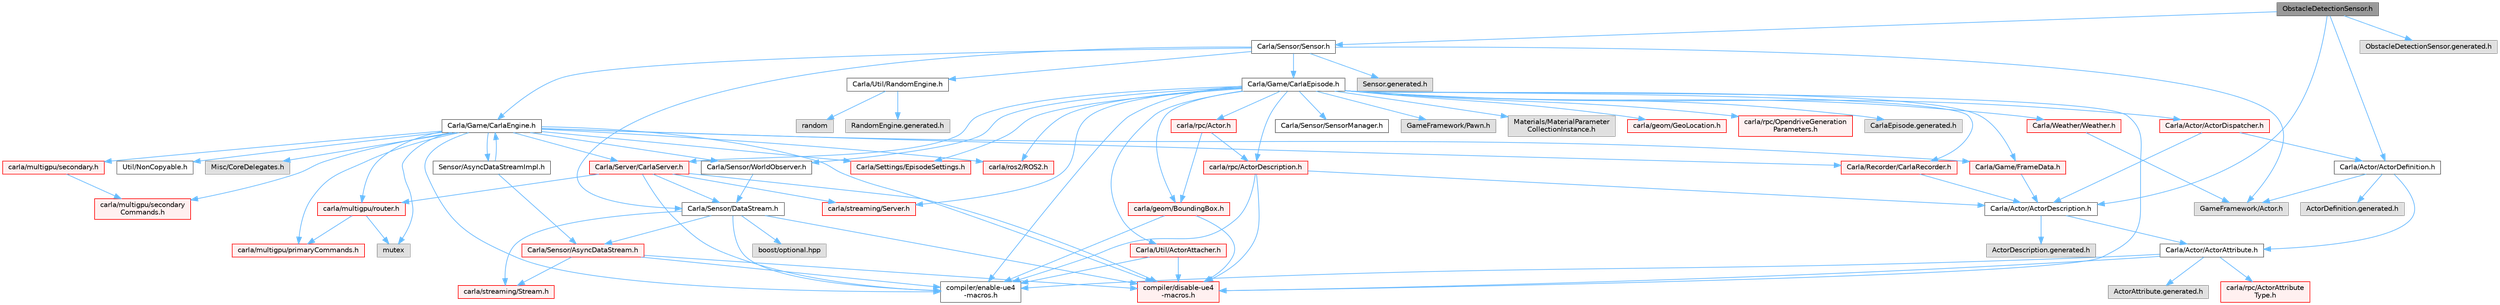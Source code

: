 digraph "ObstacleDetectionSensor.h"
{
 // INTERACTIVE_SVG=YES
 // LATEX_PDF_SIZE
  bgcolor="transparent";
  edge [fontname=Helvetica,fontsize=10,labelfontname=Helvetica,labelfontsize=10];
  node [fontname=Helvetica,fontsize=10,shape=box,height=0.2,width=0.4];
  Node1 [id="Node000001",label="ObstacleDetectionSensor.h",height=0.2,width=0.4,color="gray40", fillcolor="grey60", style="filled", fontcolor="black",tooltip=" "];
  Node1 -> Node2 [id="edge1_Node000001_Node000002",color="steelblue1",style="solid",tooltip=" "];
  Node2 [id="Node000002",label="Carla/Sensor/Sensor.h",height=0.2,width=0.4,color="grey40", fillcolor="white", style="filled",URL="$d7/d7d/Unreal_2CarlaUE4_2Plugins_2Carla_2Source_2Carla_2Sensor_2Sensor_8h.html",tooltip=" "];
  Node2 -> Node3 [id="edge2_Node000002_Node000003",color="steelblue1",style="solid",tooltip=" "];
  Node3 [id="Node000003",label="Carla/Game/CarlaEpisode.h",height=0.2,width=0.4,color="grey40", fillcolor="white", style="filled",URL="$de/db8/CarlaEpisode_8h.html",tooltip=" "];
  Node3 -> Node4 [id="edge3_Node000003_Node000004",color="steelblue1",style="solid",tooltip=" "];
  Node4 [id="Node000004",label="Carla/Actor/ActorDispatcher.h",height=0.2,width=0.4,color="red", fillcolor="#FFF0F0", style="filled",URL="$dc/ddc/ActorDispatcher_8h.html",tooltip=" "];
  Node4 -> Node5 [id="edge4_Node000004_Node000005",color="steelblue1",style="solid",tooltip=" "];
  Node5 [id="Node000005",label="Carla/Actor/ActorDefinition.h",height=0.2,width=0.4,color="grey40", fillcolor="white", style="filled",URL="$d0/d65/Unreal_2CarlaUE4_2Plugins_2Carla_2Source_2Carla_2Actor_2ActorDefinition_8h.html",tooltip=" "];
  Node5 -> Node6 [id="edge5_Node000005_Node000006",color="steelblue1",style="solid",tooltip=" "];
  Node6 [id="Node000006",label="Carla/Actor/ActorAttribute.h",height=0.2,width=0.4,color="grey40", fillcolor="white", style="filled",URL="$d6/d1a/Unreal_2CarlaUE4_2Plugins_2Carla_2Source_2Carla_2Actor_2ActorAttribute_8h.html",tooltip=" "];
  Node6 -> Node7 [id="edge6_Node000006_Node000007",color="steelblue1",style="solid",tooltip=" "];
  Node7 [id="Node000007",label="compiler/disable-ue4\l-macros.h",height=0.2,width=0.4,color="red", fillcolor="#FFF0F0", style="filled",URL="$d2/d02/disable-ue4-macros_8h.html",tooltip=" "];
  Node6 -> Node12 [id="edge7_Node000006_Node000012",color="steelblue1",style="solid",tooltip=" "];
  Node12 [id="Node000012",label="carla/rpc/ActorAttribute\lType.h",height=0.2,width=0.4,color="red", fillcolor="#FFF0F0", style="filled",URL="$d8/d81/ActorAttributeType_8h.html",tooltip=" "];
  Node6 -> Node14 [id="edge8_Node000006_Node000014",color="steelblue1",style="solid",tooltip=" "];
  Node14 [id="Node000014",label="compiler/enable-ue4\l-macros.h",height=0.2,width=0.4,color="grey40", fillcolor="white", style="filled",URL="$d9/da2/enable-ue4-macros_8h.html",tooltip=" "];
  Node6 -> Node15 [id="edge9_Node000006_Node000015",color="steelblue1",style="solid",tooltip=" "];
  Node15 [id="Node000015",label="ActorAttribute.generated.h",height=0.2,width=0.4,color="grey60", fillcolor="#E0E0E0", style="filled",tooltip=" "];
  Node5 -> Node16 [id="edge10_Node000005_Node000016",color="steelblue1",style="solid",tooltip=" "];
  Node16 [id="Node000016",label="GameFramework/Actor.h",height=0.2,width=0.4,color="grey60", fillcolor="#E0E0E0", style="filled",tooltip=" "];
  Node5 -> Node17 [id="edge11_Node000005_Node000017",color="steelblue1",style="solid",tooltip=" "];
  Node17 [id="Node000017",label="ActorDefinition.generated.h",height=0.2,width=0.4,color="grey60", fillcolor="#E0E0E0", style="filled",tooltip=" "];
  Node4 -> Node18 [id="edge12_Node000004_Node000018",color="steelblue1",style="solid",tooltip=" "];
  Node18 [id="Node000018",label="Carla/Actor/ActorDescription.h",height=0.2,width=0.4,color="grey40", fillcolor="white", style="filled",URL="$d4/de6/Unreal_2CarlaUE4_2Plugins_2Carla_2Source_2Carla_2Actor_2ActorDescription_8h.html",tooltip=" "];
  Node18 -> Node6 [id="edge13_Node000018_Node000006",color="steelblue1",style="solid",tooltip=" "];
  Node18 -> Node19 [id="edge14_Node000018_Node000019",color="steelblue1",style="solid",tooltip=" "];
  Node19 [id="Node000019",label="ActorDescription.generated.h",height=0.2,width=0.4,color="grey60", fillcolor="#E0E0E0", style="filled",tooltip=" "];
  Node3 -> Node209 [id="edge15_Node000003_Node000209",color="steelblue1",style="solid",tooltip=" "];
  Node209 [id="Node000209",label="Carla/Recorder/CarlaRecorder.h",height=0.2,width=0.4,color="red", fillcolor="#FFF0F0", style="filled",URL="$d9/d6a/CarlaRecorder_8h.html",tooltip=" "];
  Node209 -> Node18 [id="edge16_Node000209_Node000018",color="steelblue1",style="solid",tooltip=" "];
  Node3 -> Node240 [id="edge17_Node000003_Node000240",color="steelblue1",style="solid",tooltip=" "];
  Node240 [id="Node000240",label="Carla/Sensor/WorldObserver.h",height=0.2,width=0.4,color="grey40", fillcolor="white", style="filled",URL="$d8/deb/WorldObserver_8h.html",tooltip=" "];
  Node240 -> Node81 [id="edge18_Node000240_Node000081",color="steelblue1",style="solid",tooltip=" "];
  Node81 [id="Node000081",label="Carla/Sensor/DataStream.h",height=0.2,width=0.4,color="grey40", fillcolor="white", style="filled",URL="$da/dd9/DataStream_8h.html",tooltip=" "];
  Node81 -> Node82 [id="edge19_Node000081_Node000082",color="steelblue1",style="solid",tooltip=" "];
  Node82 [id="Node000082",label="Carla/Sensor/AsyncDataStream.h",height=0.2,width=0.4,color="red", fillcolor="#FFF0F0", style="filled",URL="$d9/d4d/AsyncDataStream_8h.html",tooltip=" "];
  Node82 -> Node7 [id="edge20_Node000082_Node000007",color="steelblue1",style="solid",tooltip=" "];
  Node82 -> Node138 [id="edge21_Node000082_Node000138",color="steelblue1",style="solid",tooltip=" "];
  Node138 [id="Node000138",label="carla/streaming/Stream.h",height=0.2,width=0.4,color="red", fillcolor="#FFF0F0", style="filled",URL="$de/dd1/Stream_8h.html",tooltip=" "];
  Node82 -> Node14 [id="edge22_Node000082_Node000014",color="steelblue1",style="solid",tooltip=" "];
  Node81 -> Node7 [id="edge23_Node000081_Node000007",color="steelblue1",style="solid",tooltip=" "];
  Node81 -> Node138 [id="edge24_Node000081_Node000138",color="steelblue1",style="solid",tooltip=" "];
  Node81 -> Node165 [id="edge25_Node000081_Node000165",color="steelblue1",style="solid",tooltip=" "];
  Node165 [id="Node000165",label="boost/optional.hpp",height=0.2,width=0.4,color="grey60", fillcolor="#E0E0E0", style="filled",tooltip=" "];
  Node81 -> Node14 [id="edge26_Node000081_Node000014",color="steelblue1",style="solid",tooltip=" "];
  Node3 -> Node241 [id="edge27_Node000003_Node000241",color="steelblue1",style="solid",tooltip=" "];
  Node241 [id="Node000241",label="Carla/Server/CarlaServer.h",height=0.2,width=0.4,color="red", fillcolor="#FFF0F0", style="filled",URL="$d0/d35/CarlaServer_8h.html",tooltip=" "];
  Node241 -> Node81 [id="edge28_Node000241_Node000081",color="steelblue1",style="solid",tooltip=" "];
  Node241 -> Node7 [id="edge29_Node000241_Node000007",color="steelblue1",style="solid",tooltip=" "];
  Node241 -> Node242 [id="edge30_Node000241_Node000242",color="steelblue1",style="solid",tooltip=" "];
  Node242 [id="Node000242",label="carla/multigpu/router.h",height=0.2,width=0.4,color="red", fillcolor="#FFF0F0", style="filled",URL="$da/db7/router_8h.html",tooltip=" "];
  Node242 -> Node251 [id="edge31_Node000242_Node000251",color="steelblue1",style="solid",tooltip=" "];
  Node251 [id="Node000251",label="carla/multigpu/primaryCommands.h",height=0.2,width=0.4,color="red", fillcolor="#FFF0F0", style="filled",URL="$dd/dbf/primaryCommands_8h.html",tooltip=" "];
  Node242 -> Node162 [id="edge32_Node000242_Node000162",color="steelblue1",style="solid",tooltip=" "];
  Node162 [id="Node000162",label="mutex",height=0.2,width=0.4,color="grey60", fillcolor="#E0E0E0", style="filled",tooltip=" "];
  Node241 -> Node253 [id="edge33_Node000241_Node000253",color="steelblue1",style="solid",tooltip=" "];
  Node253 [id="Node000253",label="carla/streaming/Server.h",height=0.2,width=0.4,color="red", fillcolor="#FFF0F0", style="filled",URL="$d8/df6/streaming_2Server_8h.html",tooltip=" "];
  Node241 -> Node14 [id="edge34_Node000241_Node000014",color="steelblue1",style="solid",tooltip=" "];
  Node3 -> Node257 [id="edge35_Node000003_Node000257",color="steelblue1",style="solid",tooltip=" "];
  Node257 [id="Node000257",label="Carla/Settings/EpisodeSettings.h",height=0.2,width=0.4,color="red", fillcolor="#FFF0F0", style="filled",URL="$d8/d64/Unreal_2CarlaUE4_2Plugins_2Carla_2Source_2Carla_2Settings_2EpisodeSettings_8h.html",tooltip=" "];
  Node3 -> Node259 [id="edge36_Node000003_Node000259",color="steelblue1",style="solid",tooltip=" "];
  Node259 [id="Node000259",label="Carla/Util/ActorAttacher.h",height=0.2,width=0.4,color="red", fillcolor="#FFF0F0", style="filled",URL="$d6/d68/ActorAttacher_8h.html",tooltip=" "];
  Node259 -> Node7 [id="edge37_Node000259_Node000007",color="steelblue1",style="solid",tooltip=" "];
  Node259 -> Node14 [id="edge38_Node000259_Node000014",color="steelblue1",style="solid",tooltip=" "];
  Node3 -> Node262 [id="edge39_Node000003_Node000262",color="steelblue1",style="solid",tooltip=" "];
  Node262 [id="Node000262",label="Carla/Weather/Weather.h",height=0.2,width=0.4,color="red", fillcolor="#FFF0F0", style="filled",URL="$d5/d65/Weather_8h.html",tooltip=" "];
  Node262 -> Node16 [id="edge40_Node000262_Node000016",color="steelblue1",style="solid",tooltip=" "];
  Node3 -> Node266 [id="edge41_Node000003_Node000266",color="steelblue1",style="solid",tooltip=" "];
  Node266 [id="Node000266",label="Carla/Game/FrameData.h",height=0.2,width=0.4,color="red", fillcolor="#FFF0F0", style="filled",URL="$d2/df1/FrameData_8h.html",tooltip=" "];
  Node266 -> Node18 [id="edge42_Node000266_Node000018",color="steelblue1",style="solid",tooltip=" "];
  Node3 -> Node325 [id="edge43_Node000003_Node000325",color="steelblue1",style="solid",tooltip=" "];
  Node325 [id="Node000325",label="Carla/Sensor/SensorManager.h",height=0.2,width=0.4,color="grey40", fillcolor="white", style="filled",URL="$dc/dbf/SensorManager_8h.html",tooltip=" "];
  Node3 -> Node326 [id="edge44_Node000003_Node000326",color="steelblue1",style="solid",tooltip=" "];
  Node326 [id="Node000326",label="GameFramework/Pawn.h",height=0.2,width=0.4,color="grey60", fillcolor="#E0E0E0", style="filled",tooltip=" "];
  Node3 -> Node327 [id="edge45_Node000003_Node000327",color="steelblue1",style="solid",tooltip=" "];
  Node327 [id="Node000327",label="Materials/MaterialParameter\lCollectionInstance.h",height=0.2,width=0.4,color="grey60", fillcolor="#E0E0E0", style="filled",tooltip=" "];
  Node3 -> Node7 [id="edge46_Node000003_Node000007",color="steelblue1",style="solid",tooltip=" "];
  Node3 -> Node44 [id="edge47_Node000003_Node000044",color="steelblue1",style="solid",tooltip=" "];
  Node44 [id="Node000044",label="carla/geom/BoundingBox.h",height=0.2,width=0.4,color="red", fillcolor="#FFF0F0", style="filled",URL="$d2/dfe/LibCarla_2source_2carla_2geom_2BoundingBox_8h.html",tooltip=" "];
  Node44 -> Node14 [id="edge48_Node000044_Node000014",color="steelblue1",style="solid",tooltip=" "];
  Node44 -> Node7 [id="edge49_Node000044_Node000007",color="steelblue1",style="solid",tooltip=" "];
  Node3 -> Node116 [id="edge50_Node000003_Node000116",color="steelblue1",style="solid",tooltip=" "];
  Node116 [id="Node000116",label="carla/geom/GeoLocation.h",height=0.2,width=0.4,color="red", fillcolor="#FFF0F0", style="filled",URL="$d7/d86/GeoLocation_8h.html",tooltip=" "];
  Node3 -> Node94 [id="edge51_Node000003_Node000094",color="steelblue1",style="solid",tooltip=" "];
  Node94 [id="Node000094",label="carla/ros2/ROS2.h",height=0.2,width=0.4,color="red", fillcolor="#FFF0F0", style="filled",URL="$da/db8/ROS2_8h.html",tooltip=" "];
  Node3 -> Node43 [id="edge52_Node000003_Node000043",color="steelblue1",style="solid",tooltip=" "];
  Node43 [id="Node000043",label="carla/rpc/Actor.h",height=0.2,width=0.4,color="red", fillcolor="#FFF0F0", style="filled",URL="$d8/d73/rpc_2Actor_8h.html",tooltip=" "];
  Node43 -> Node44 [id="edge53_Node000043_Node000044",color="steelblue1",style="solid",tooltip=" "];
  Node43 -> Node58 [id="edge54_Node000043_Node000058",color="steelblue1",style="solid",tooltip=" "];
  Node58 [id="Node000058",label="carla/rpc/ActorDescription.h",height=0.2,width=0.4,color="red", fillcolor="#FFF0F0", style="filled",URL="$d9/db9/LibCarla_2source_2carla_2rpc_2ActorDescription_8h.html",tooltip=" "];
  Node58 -> Node14 [id="edge55_Node000058_Node000014",color="steelblue1",style="solid",tooltip=" "];
  Node58 -> Node18 [id="edge56_Node000058_Node000018",color="steelblue1",style="solid",tooltip=" "];
  Node58 -> Node7 [id="edge57_Node000058_Node000007",color="steelblue1",style="solid",tooltip=" "];
  Node3 -> Node58 [id="edge58_Node000003_Node000058",color="steelblue1",style="solid",tooltip=" "];
  Node3 -> Node316 [id="edge59_Node000003_Node000316",color="steelblue1",style="solid",tooltip=" "];
  Node316 [id="Node000316",label="carla/rpc/OpendriveGeneration\lParameters.h",height=0.2,width=0.4,color="red", fillcolor="#FFF0F0", style="filled",URL="$d9/d3b/OpendriveGenerationParameters_8h.html",tooltip=" "];
  Node3 -> Node253 [id="edge60_Node000003_Node000253",color="steelblue1",style="solid",tooltip=" "];
  Node3 -> Node14 [id="edge61_Node000003_Node000014",color="steelblue1",style="solid",tooltip=" "];
  Node3 -> Node328 [id="edge62_Node000003_Node000328",color="steelblue1",style="solid",tooltip=" "];
  Node328 [id="Node000328",label="CarlaEpisode.generated.h",height=0.2,width=0.4,color="grey60", fillcolor="#E0E0E0", style="filled",tooltip=" "];
  Node2 -> Node81 [id="edge63_Node000002_Node000081",color="steelblue1",style="solid",tooltip=" "];
  Node2 -> Node329 [id="edge64_Node000002_Node000329",color="steelblue1",style="solid",tooltip=" "];
  Node329 [id="Node000329",label="Carla/Util/RandomEngine.h",height=0.2,width=0.4,color="grey40", fillcolor="white", style="filled",URL="$d6/daa/RandomEngine_8h.html",tooltip=" "];
  Node329 -> Node330 [id="edge65_Node000329_Node000330",color="steelblue1",style="solid",tooltip=" "];
  Node330 [id="Node000330",label="random",height=0.2,width=0.4,color="grey60", fillcolor="#E0E0E0", style="filled",tooltip=" "];
  Node329 -> Node331 [id="edge66_Node000329_Node000331",color="steelblue1",style="solid",tooltip=" "];
  Node331 [id="Node000331",label="RandomEngine.generated.h",height=0.2,width=0.4,color="grey60", fillcolor="#E0E0E0", style="filled",tooltip=" "];
  Node2 -> Node332 [id="edge67_Node000002_Node000332",color="steelblue1",style="solid",tooltip=" "];
  Node332 [id="Node000332",label="Carla/Game/CarlaEngine.h",height=0.2,width=0.4,color="grey40", fillcolor="white", style="filled",URL="$d0/d11/CarlaEngine_8h.html",tooltip=" "];
  Node332 -> Node209 [id="edge68_Node000332_Node000209",color="steelblue1",style="solid",tooltip=" "];
  Node332 -> Node240 [id="edge69_Node000332_Node000240",color="steelblue1",style="solid",tooltip=" "];
  Node332 -> Node241 [id="edge70_Node000332_Node000241",color="steelblue1",style="solid",tooltip=" "];
  Node332 -> Node257 [id="edge71_Node000332_Node000257",color="steelblue1",style="solid",tooltip=" "];
  Node332 -> Node9 [id="edge72_Node000332_Node000009",color="steelblue1",style="solid",tooltip=" "];
  Node9 [id="Node000009",label="Util/NonCopyable.h",height=0.2,width=0.4,color="grey40", fillcolor="white", style="filled",URL="$d4/d57/Unreal_2CarlaUE4_2Plugins_2Carla_2Source_2Carla_2Util_2NonCopyable_8h.html",tooltip=" "];
  Node332 -> Node266 [id="edge73_Node000332_Node000266",color="steelblue1",style="solid",tooltip=" "];
  Node332 -> Node333 [id="edge74_Node000332_Node000333",color="steelblue1",style="solid",tooltip=" "];
  Node333 [id="Node000333",label="Misc/CoreDelegates.h",height=0.2,width=0.4,color="grey60", fillcolor="#E0E0E0", style="filled",tooltip=" "];
  Node332 -> Node7 [id="edge75_Node000332_Node000007",color="steelblue1",style="solid",tooltip=" "];
  Node332 -> Node242 [id="edge76_Node000332_Node000242",color="steelblue1",style="solid",tooltip=" "];
  Node332 -> Node251 [id="edge77_Node000332_Node000251",color="steelblue1",style="solid",tooltip=" "];
  Node332 -> Node334 [id="edge78_Node000332_Node000334",color="steelblue1",style="solid",tooltip=" "];
  Node334 [id="Node000334",label="carla/multigpu/secondary.h",height=0.2,width=0.4,color="red", fillcolor="#FFF0F0", style="filled",URL="$de/df9/secondary_8h.html",tooltip=" "];
  Node334 -> Node335 [id="edge79_Node000334_Node000335",color="steelblue1",style="solid",tooltip=" "];
  Node335 [id="Node000335",label="carla/multigpu/secondary\lCommands.h",height=0.2,width=0.4,color="red", fillcolor="#FFF0F0", style="filled",URL="$d6/d9a/secondaryCommands_8h.html",tooltip=" "];
  Node332 -> Node335 [id="edge80_Node000332_Node000335",color="steelblue1",style="solid",tooltip=" "];
  Node332 -> Node94 [id="edge81_Node000332_Node000094",color="steelblue1",style="solid",tooltip=" "];
  Node332 -> Node14 [id="edge82_Node000332_Node000014",color="steelblue1",style="solid",tooltip=" "];
  Node332 -> Node162 [id="edge83_Node000332_Node000162",color="steelblue1",style="solid",tooltip=" "];
  Node332 -> Node336 [id="edge84_Node000332_Node000336",color="steelblue1",style="solid",tooltip=" "];
  Node336 [id="Node000336",label="Sensor/AsyncDataStreamImpl.h",height=0.2,width=0.4,color="grey40", fillcolor="white", style="filled",URL="$d0/d17/AsyncDataStreamImpl_8h.html",tooltip=" "];
  Node336 -> Node332 [id="edge85_Node000336_Node000332",color="steelblue1",style="solid",tooltip=" "];
  Node336 -> Node82 [id="edge86_Node000336_Node000082",color="steelblue1",style="solid",tooltip=" "];
  Node2 -> Node16 [id="edge87_Node000002_Node000016",color="steelblue1",style="solid",tooltip=" "];
  Node2 -> Node337 [id="edge88_Node000002_Node000337",color="steelblue1",style="solid",tooltip=" "];
  Node337 [id="Node000337",label="Sensor.generated.h",height=0.2,width=0.4,color="grey60", fillcolor="#E0E0E0", style="filled",tooltip=" "];
  Node1 -> Node5 [id="edge89_Node000001_Node000005",color="steelblue1",style="solid",tooltip=" "];
  Node1 -> Node18 [id="edge90_Node000001_Node000018",color="steelblue1",style="solid",tooltip=" "];
  Node1 -> Node338 [id="edge91_Node000001_Node000338",color="steelblue1",style="solid",tooltip=" "];
  Node338 [id="Node000338",label="ObstacleDetectionSensor.generated.h",height=0.2,width=0.4,color="grey60", fillcolor="#E0E0E0", style="filled",tooltip=" "];
}
